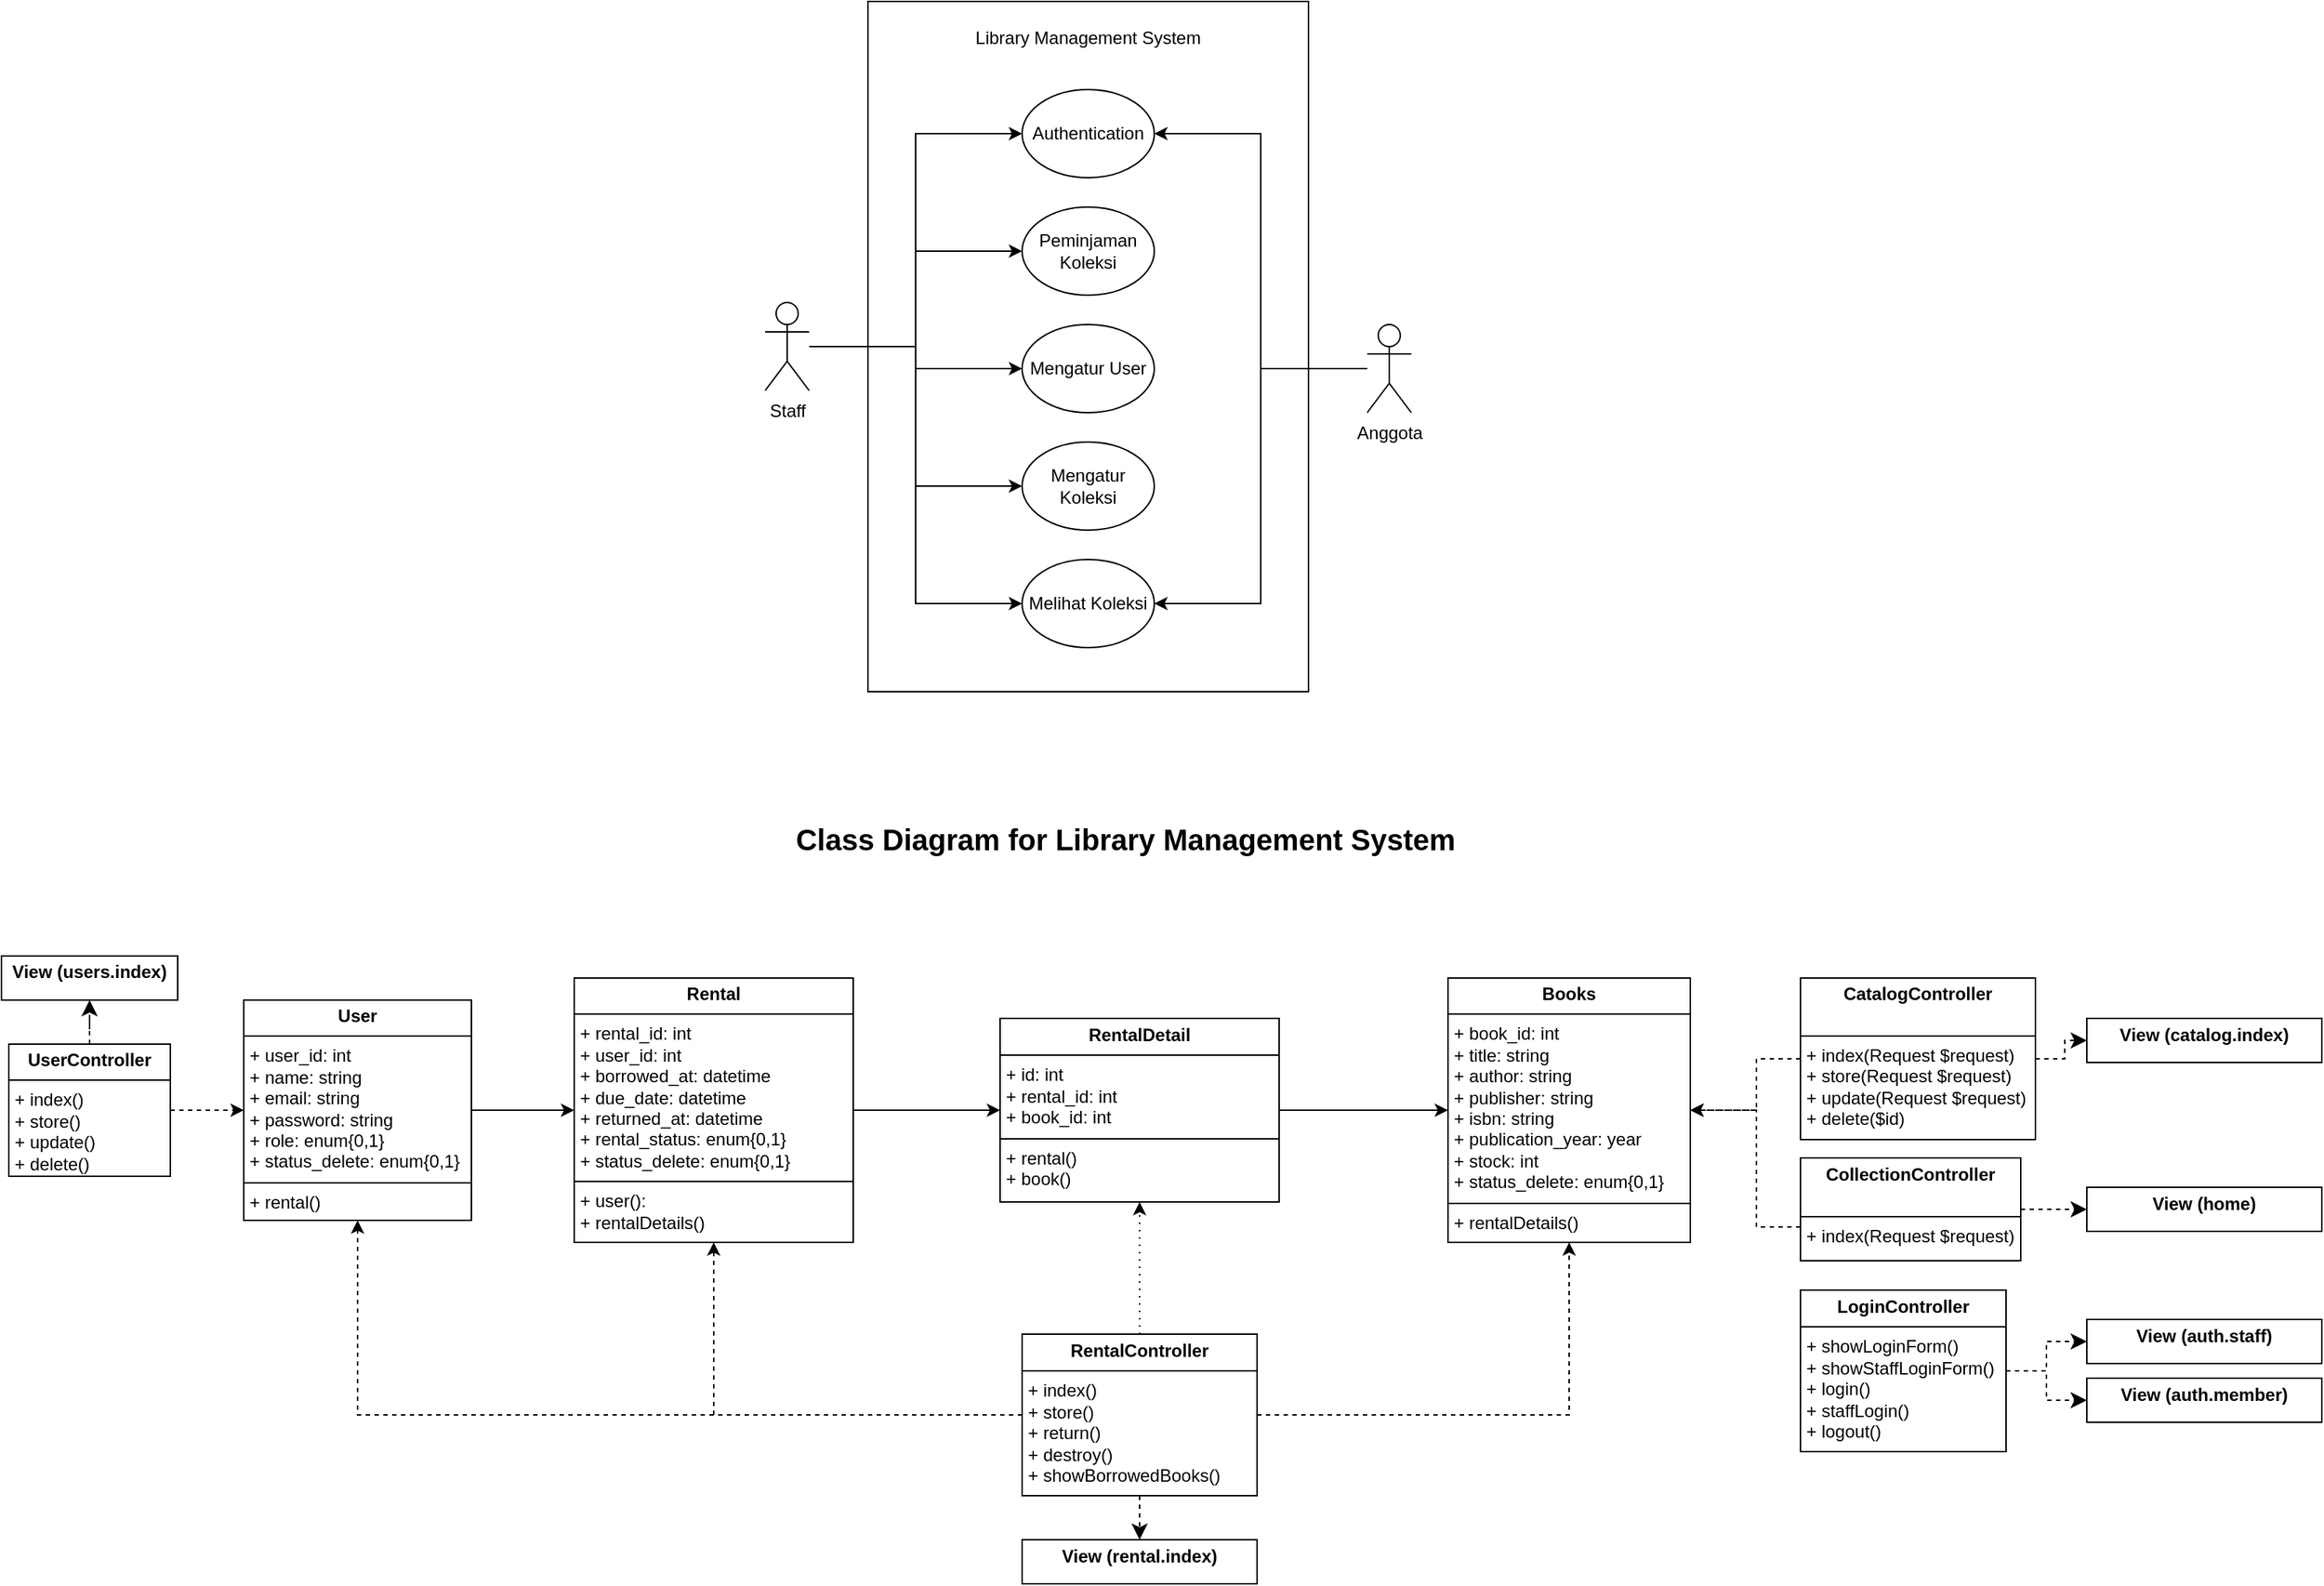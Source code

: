 <mxfile version="26.0.4">
  <diagram name="Page-1" id="l_CoM7hGgJSLQPx8R4O9">
    <mxGraphModel dx="3475" dy="1430" grid="1" gridSize="10" guides="1" tooltips="1" connect="1" arrows="1" fold="1" page="1" pageScale="1" pageWidth="850" pageHeight="1100" math="0" shadow="0">
      <root>
        <mxCell id="0" />
        <mxCell id="1" parent="0" />
        <mxCell id="wxU7T83UGNbscygeLBdA-10" value="" style="rounded=0;whiteSpace=wrap;html=1;strokeColor=default;" parent="1" vertex="1">
          <mxGeometry x="250" y="40" width="300" height="470" as="geometry" />
        </mxCell>
        <mxCell id="wxU7T83UGNbscygeLBdA-14" style="edgeStyle=orthogonalEdgeStyle;rounded=0;orthogonalLoop=1;jettySize=auto;html=1;entryX=0;entryY=0.5;entryDx=0;entryDy=0;" parent="1" source="wxU7T83UGNbscygeLBdA-1" target="wxU7T83UGNbscygeLBdA-12" edge="1">
          <mxGeometry relative="1" as="geometry" />
        </mxCell>
        <mxCell id="wxU7T83UGNbscygeLBdA-20" style="edgeStyle=orthogonalEdgeStyle;rounded=0;orthogonalLoop=1;jettySize=auto;html=1;entryX=0;entryY=0.5;entryDx=0;entryDy=0;" parent="1" source="wxU7T83UGNbscygeLBdA-1" target="wxU7T83UGNbscygeLBdA-15" edge="1">
          <mxGeometry relative="1" as="geometry" />
        </mxCell>
        <mxCell id="wxU7T83UGNbscygeLBdA-21" style="edgeStyle=orthogonalEdgeStyle;rounded=0;orthogonalLoop=1;jettySize=auto;html=1;entryX=0;entryY=0.5;entryDx=0;entryDy=0;" parent="1" source="wxU7T83UGNbscygeLBdA-1" target="wxU7T83UGNbscygeLBdA-16" edge="1">
          <mxGeometry relative="1" as="geometry" />
        </mxCell>
        <mxCell id="wxU7T83UGNbscygeLBdA-22" style="edgeStyle=orthogonalEdgeStyle;rounded=0;orthogonalLoop=1;jettySize=auto;html=1;entryX=0;entryY=0.5;entryDx=0;entryDy=0;" parent="1" source="wxU7T83UGNbscygeLBdA-1" target="wxU7T83UGNbscygeLBdA-17" edge="1">
          <mxGeometry relative="1" as="geometry" />
        </mxCell>
        <mxCell id="wxU7T83UGNbscygeLBdA-23" style="edgeStyle=orthogonalEdgeStyle;rounded=0;orthogonalLoop=1;jettySize=auto;html=1;entryX=0;entryY=0.5;entryDx=0;entryDy=0;" parent="1" source="wxU7T83UGNbscygeLBdA-1" target="wxU7T83UGNbscygeLBdA-18" edge="1">
          <mxGeometry relative="1" as="geometry" />
        </mxCell>
        <mxCell id="wxU7T83UGNbscygeLBdA-1" value="Staff" style="shape=umlActor;verticalLabelPosition=bottom;verticalAlign=top;html=1;" parent="1" vertex="1">
          <mxGeometry x="180" y="245" width="30" height="60" as="geometry" />
        </mxCell>
        <mxCell id="wxU7T83UGNbscygeLBdA-13" style="edgeStyle=orthogonalEdgeStyle;rounded=0;orthogonalLoop=1;jettySize=auto;html=1;entryX=1;entryY=0.5;entryDx=0;entryDy=0;" parent="1" source="wxU7T83UGNbscygeLBdA-2" target="wxU7T83UGNbscygeLBdA-12" edge="1">
          <mxGeometry relative="1" as="geometry" />
        </mxCell>
        <mxCell id="wxU7T83UGNbscygeLBdA-19" style="edgeStyle=orthogonalEdgeStyle;rounded=0;orthogonalLoop=1;jettySize=auto;html=1;entryX=1;entryY=0.5;entryDx=0;entryDy=0;" parent="1" source="wxU7T83UGNbscygeLBdA-2" target="wxU7T83UGNbscygeLBdA-18" edge="1">
          <mxGeometry relative="1" as="geometry" />
        </mxCell>
        <mxCell id="wxU7T83UGNbscygeLBdA-2" value="Anggota" style="shape=umlActor;verticalLabelPosition=bottom;verticalAlign=top;html=1;" parent="1" vertex="1">
          <mxGeometry x="590" y="260" width="30" height="60" as="geometry" />
        </mxCell>
        <mxCell id="wxU7T83UGNbscygeLBdA-11" value="Library Management System" style="text;html=1;align=center;verticalAlign=middle;whiteSpace=wrap;rounded=0;" parent="1" vertex="1">
          <mxGeometry x="320" y="50" width="160" height="30" as="geometry" />
        </mxCell>
        <mxCell id="wxU7T83UGNbscygeLBdA-12" value="Authentication" style="ellipse;whiteSpace=wrap;html=1;" parent="1" vertex="1">
          <mxGeometry x="355" y="100" width="90" height="60" as="geometry" />
        </mxCell>
        <mxCell id="wxU7T83UGNbscygeLBdA-15" value="Peminjaman Koleksi" style="ellipse;whiteSpace=wrap;html=1;" parent="1" vertex="1">
          <mxGeometry x="355" y="180" width="90" height="60" as="geometry" />
        </mxCell>
        <mxCell id="wxU7T83UGNbscygeLBdA-16" value="Mengatur User" style="ellipse;whiteSpace=wrap;html=1;" parent="1" vertex="1">
          <mxGeometry x="355" y="260" width="90" height="60" as="geometry" />
        </mxCell>
        <mxCell id="wxU7T83UGNbscygeLBdA-17" value="Mengatur Koleksi" style="ellipse;whiteSpace=wrap;html=1;" parent="1" vertex="1">
          <mxGeometry x="355" y="340" width="90" height="60" as="geometry" />
        </mxCell>
        <mxCell id="wxU7T83UGNbscygeLBdA-18" value="Melihat Koleksi" style="ellipse;whiteSpace=wrap;html=1;" parent="1" vertex="1">
          <mxGeometry x="355" y="420" width="90" height="60" as="geometry" />
        </mxCell>
        <mxCell id="xpCk8mh7xfF7zkPnrVmq-11" style="edgeStyle=orthogonalEdgeStyle;rounded=0;orthogonalLoop=1;jettySize=auto;html=1;entryX=0;entryY=0.5;entryDx=0;entryDy=0;" parent="1" source="wxU7T83UGNbscygeLBdA-24" target="wxU7T83UGNbscygeLBdA-29" edge="1">
          <mxGeometry relative="1" as="geometry" />
        </mxCell>
        <mxCell id="wxU7T83UGNbscygeLBdA-24" value="&lt;p style=&quot;margin:0px;margin-top:4px;text-align:center;&quot;&gt;&lt;b&gt;User&lt;/b&gt;&lt;/p&gt;&lt;hr size=&quot;1&quot; style=&quot;border-style:solid;&quot;&gt;&lt;p style=&quot;margin:0px;margin-left:4px;&quot;&gt;+ user_id: int&lt;/p&gt;&lt;p style=&quot;margin: 0px 0px 0px 4px;&quot;&gt;+ name: string&lt;/p&gt;&lt;p style=&quot;margin: 0px 0px 0px 4px;&quot;&gt;+ email: string&lt;/p&gt;&lt;p style=&quot;margin: 0px 0px 0px 4px;&quot;&gt;+ password: string&lt;/p&gt;&lt;p style=&quot;margin: 0px 0px 0px 4px;&quot;&gt;+ role: enum{0,1}&lt;/p&gt;&lt;p style=&quot;margin: 0px 0px 0px 4px;&quot;&gt;+ status_delete:&amp;nbsp;&lt;span style=&quot;background-color: initial;&quot;&gt;enum{0,1}&lt;/span&gt;&lt;span style=&quot;background-color: initial;&quot;&gt;&amp;nbsp;&lt;/span&gt;&lt;/p&gt;&lt;hr size=&quot;1&quot; style=&quot;border-style:solid;&quot;&gt;&lt;p style=&quot;margin:0px;margin-left:4px;&quot;&gt;+ rental()&lt;/p&gt;&lt;p style=&quot;margin: 0px 0px 0px 4px;&quot;&gt;&lt;br&gt;&lt;/p&gt;" style="verticalAlign=top;align=left;overflow=fill;html=1;whiteSpace=wrap;" parent="1" vertex="1">
          <mxGeometry x="-175" y="720" width="155" height="150" as="geometry" />
        </mxCell>
        <mxCell id="wxU7T83UGNbscygeLBdA-28" value="&lt;p style=&quot;margin:0px;margin-top:4px;text-align:center;&quot;&gt;&lt;b&gt;Books&lt;/b&gt;&lt;/p&gt;&lt;hr size=&quot;1&quot; style=&quot;border-style:solid;&quot;&gt;&lt;p style=&quot;margin:0px;margin-left:4px;&quot;&gt;+ book_id: int&lt;/p&gt;&lt;p style=&quot;margin: 0px 0px 0px 4px;&quot;&gt;+ title: string&lt;/p&gt;&lt;p style=&quot;margin: 0px 0px 0px 4px;&quot;&gt;+ author: string&lt;/p&gt;&lt;p style=&quot;margin: 0px 0px 0px 4px;&quot;&gt;+ publisher: string&lt;/p&gt;&lt;p style=&quot;margin: 0px 0px 0px 4px;&quot;&gt;+ isbn&lt;span style=&quot;background-color: initial;&quot;&gt;: string&lt;/span&gt;&lt;/p&gt;&lt;p style=&quot;margin: 0px 0px 0px 4px;&quot;&gt;+ publication_year&lt;span style=&quot;background-color: initial;&quot;&gt;: year&lt;/span&gt;&lt;span style=&quot;background-color: initial;&quot;&gt;&lt;br&gt;&lt;/span&gt;&lt;/p&gt;&lt;p style=&quot;margin: 0px 0px 0px 4px;&quot;&gt;+ stock&lt;span style=&quot;background-color: initial;&quot;&gt;: int&lt;/span&gt;&lt;span style=&quot;background-color: initial;&quot;&gt;&lt;br&gt;&lt;/span&gt;&lt;/p&gt;&lt;p style=&quot;margin: 0px 0px 0px 4px;&quot;&gt;+ status_delete:&amp;nbsp;&lt;span style=&quot;background-color: initial;&quot;&gt;enum{0,1}&lt;/span&gt;&lt;span style=&quot;background-color: initial;&quot;&gt;&amp;nbsp;&lt;/span&gt;&lt;/p&gt;&lt;hr size=&quot;1&quot; style=&quot;border-style:solid;&quot;&gt;&lt;p style=&quot;margin:0px;margin-left:4px;&quot;&gt;+ rentalDetails()&lt;/p&gt;&lt;p style=&quot;margin: 0px 0px 0px 4px;&quot;&gt;&lt;br&gt;&lt;/p&gt;" style="verticalAlign=top;align=left;overflow=fill;html=1;whiteSpace=wrap;" parent="1" vertex="1">
          <mxGeometry x="645" y="705" width="165" height="180" as="geometry" />
        </mxCell>
        <mxCell id="wxU7T83UGNbscygeLBdA-34" value="" style="edgeStyle=orthogonalEdgeStyle;rounded=0;orthogonalLoop=1;jettySize=auto;html=1;" parent="1" source="wxU7T83UGNbscygeLBdA-29" target="wxU7T83UGNbscygeLBdA-30" edge="1">
          <mxGeometry relative="1" as="geometry" />
        </mxCell>
        <mxCell id="wxU7T83UGNbscygeLBdA-29" value="&lt;p style=&quot;margin:0px;margin-top:4px;text-align:center;&quot;&gt;&lt;b&gt;Rental&lt;/b&gt;&lt;/p&gt;&lt;hr size=&quot;1&quot; style=&quot;border-style:solid;&quot;&gt;&lt;p style=&quot;margin:0px;margin-left:4px;&quot;&gt;+ rental_id: int&lt;/p&gt;&lt;p style=&quot;margin:0px;margin-left:4px;&quot;&gt;+ user_id: int&lt;br&gt;&lt;/p&gt;&lt;p style=&quot;margin: 0px 0px 0px 4px;&quot;&gt;+ borrowed_at: datetime&lt;/p&gt;&lt;p style=&quot;margin: 0px 0px 0px 4px;&quot;&gt;+ due_date: datetime&lt;br&gt;&lt;/p&gt;&lt;p style=&quot;margin: 0px 0px 0px 4px;&quot;&gt;+ returned_at: datetime&lt;/p&gt;&lt;p style=&quot;margin: 0px 0px 0px 4px;&quot;&gt;+ rental_status:&amp;nbsp;&lt;span style=&quot;background-color: initial;&quot;&gt;enum{0,1}&lt;/span&gt;&lt;span style=&quot;background-color: initial;&quot;&gt;&amp;nbsp;&lt;/span&gt;&lt;/p&gt;&lt;p style=&quot;margin: 0px 0px 0px 4px;&quot;&gt;+ status_delete:&amp;nbsp;&lt;span style=&quot;background-color: initial;&quot;&gt;enum{0,1}&lt;/span&gt;&lt;span style=&quot;background-color: initial;&quot;&gt;&amp;nbsp;&lt;/span&gt;&lt;/p&gt;&lt;hr size=&quot;1&quot; style=&quot;border-style:solid;&quot;&gt;&lt;p style=&quot;margin:0px;margin-left:4px;&quot;&gt;+&amp;nbsp;&lt;span style=&quot;background-color: initial;&quot;&gt;user():&lt;/span&gt;&lt;/p&gt;&lt;p style=&quot;margin:0px;margin-left:4px;&quot;&gt;&lt;span style=&quot;background-color: initial;&quot;&gt;+&amp;nbsp;&lt;/span&gt;&lt;span style=&quot;background-color: initial;&quot;&gt;rentalDetails()&lt;/span&gt;&lt;/p&gt;&lt;p style=&quot;margin: 0px 0px 0px 4px;&quot;&gt;&lt;br&gt;&lt;/p&gt;" style="verticalAlign=top;align=left;overflow=fill;html=1;whiteSpace=wrap;" parent="1" vertex="1">
          <mxGeometry x="50" y="705" width="190" height="180" as="geometry" />
        </mxCell>
        <mxCell id="xpCk8mh7xfF7zkPnrVmq-10" style="edgeStyle=orthogonalEdgeStyle;rounded=0;orthogonalLoop=1;jettySize=auto;html=1;entryX=0;entryY=0.5;entryDx=0;entryDy=0;" parent="1" source="wxU7T83UGNbscygeLBdA-30" target="wxU7T83UGNbscygeLBdA-28" edge="1">
          <mxGeometry relative="1" as="geometry" />
        </mxCell>
        <mxCell id="wxU7T83UGNbscygeLBdA-30" value="&lt;p style=&quot;margin:0px;margin-top:4px;text-align:center;&quot;&gt;&lt;b&gt;RentalDetail&lt;/b&gt;&lt;/p&gt;&lt;hr size=&quot;1&quot; style=&quot;border-style:solid;&quot;&gt;&lt;p style=&quot;margin:0px;margin-left:4px;&quot;&gt;+ id: int&lt;br&gt;&lt;/p&gt;&lt;p style=&quot;margin:0px;margin-left:4px;&quot;&gt;+ rental_id: int&lt;/p&gt;&lt;p style=&quot;margin:0px;margin-left:4px;&quot;&gt;+ book_id: int&lt;/p&gt;&lt;hr size=&quot;1&quot; style=&quot;border-style:solid;&quot;&gt;&lt;p style=&quot;margin:0px;margin-left:4px;&quot;&gt;+&amp;nbsp;&lt;span style=&quot;background-color: initial;&quot;&gt;rental()&lt;/span&gt;&lt;/p&gt;&lt;p style=&quot;margin:0px;margin-left:4px;&quot;&gt;&lt;span style=&quot;background-color: initial;&quot;&gt;+&amp;nbsp;&lt;/span&gt;&lt;span style=&quot;background-color: initial;&quot;&gt;book()&lt;br&gt;&lt;/span&gt;&lt;/p&gt;" style="verticalAlign=top;align=left;overflow=fill;html=1;whiteSpace=wrap;" parent="1" vertex="1">
          <mxGeometry x="340" y="732.5" width="190" height="125" as="geometry" />
        </mxCell>
        <mxCell id="wxU7T83UGNbscygeLBdA-41" value="&lt;font style=&quot;font-size: 20px;&quot;&gt;&lt;b style=&quot;&quot;&gt;Class Diagram for Library Management System&lt;/b&gt;&lt;/font&gt;" style="text;html=1;align=center;verticalAlign=middle;resizable=0;points=[];autosize=1;strokeColor=none;fillColor=none;" parent="1" vertex="1">
          <mxGeometry x="190" y="590" width="470" height="40" as="geometry" />
        </mxCell>
        <mxCell id="xpCk8mh7xfF7zkPnrVmq-2" style="edgeStyle=orthogonalEdgeStyle;rounded=0;orthogonalLoop=1;jettySize=auto;html=1;entryX=1;entryY=0.5;entryDx=0;entryDy=0;dashed=1;" parent="1" source="xpCk8mh7xfF7zkPnrVmq-1" target="wxU7T83UGNbscygeLBdA-28" edge="1">
          <mxGeometry relative="1" as="geometry">
            <Array as="points">
              <mxPoint x="855" y="759.5" />
              <mxPoint x="855" y="794.5" />
            </Array>
          </mxGeometry>
        </mxCell>
        <mxCell id="t4tC0ZFSfXFg3S01igQ0-13" style="edgeStyle=orthogonalEdgeStyle;rounded=0;orthogonalLoop=1;jettySize=auto;html=1;entryX=0;entryY=0.5;entryDx=0;entryDy=0;fontSize=12;startSize=8;endSize=8;dashed=1;" edge="1" parent="1" source="xpCk8mh7xfF7zkPnrVmq-1" target="t4tC0ZFSfXFg3S01igQ0-8">
          <mxGeometry relative="1" as="geometry" />
        </mxCell>
        <mxCell id="xpCk8mh7xfF7zkPnrVmq-1" value="&lt;p style=&quot;margin:0px;margin-top:4px;text-align:center;&quot;&gt;&lt;b&gt;CatalogController&lt;/b&gt;&lt;/p&gt;&lt;br&gt;&lt;hr size=&quot;1&quot; style=&quot;border-style:solid;&quot;&gt;&lt;p style=&quot;margin:0px;margin-left:4px;&quot;&gt;+ index(Request $request)&lt;/p&gt;&lt;p style=&quot;margin: 0px 0px 0px 4px;&quot;&gt;+ store(Request $request)&lt;/p&gt;&lt;p style=&quot;margin: 0px 0px 0px 4px;&quot;&gt;+ update(Request $request)&lt;/p&gt;&lt;p style=&quot;margin: 0px 0px 0px 4px;&quot;&gt;+ delete($id)&lt;/p&gt;&lt;p style=&quot;margin: 0px 0px 0px 4px;&quot;&gt;&lt;br&gt;&lt;/p&gt;&lt;p style=&quot;margin:0px;margin-left:4px;&quot;&gt;&lt;br&gt;&lt;/p&gt;&lt;p style=&quot;margin: 0px 0px 0px 4px;&quot;&gt;&lt;br&gt;&lt;/p&gt;" style="verticalAlign=top;align=left;overflow=fill;html=1;whiteSpace=wrap;" parent="1" vertex="1">
          <mxGeometry x="885" y="705" width="160" height="110" as="geometry" />
        </mxCell>
        <mxCell id="t4tC0ZFSfXFg3S01igQ0-14" style="edgeStyle=orthogonalEdgeStyle;rounded=0;orthogonalLoop=1;jettySize=auto;html=1;entryX=0;entryY=0.5;entryDx=0;entryDy=0;fontSize=12;startSize=8;endSize=8;dashed=1;" edge="1" parent="1" source="xpCk8mh7xfF7zkPnrVmq-4" target="t4tC0ZFSfXFg3S01igQ0-9">
          <mxGeometry relative="1" as="geometry" />
        </mxCell>
        <mxCell id="t4tC0ZFSfXFg3S01igQ0-15" style="edgeStyle=orthogonalEdgeStyle;rounded=0;orthogonalLoop=1;jettySize=auto;html=1;entryX=0;entryY=0.5;entryDx=0;entryDy=0;fontSize=12;startSize=8;endSize=8;dashed=1;" edge="1" parent="1" source="xpCk8mh7xfF7zkPnrVmq-4" target="t4tC0ZFSfXFg3S01igQ0-10">
          <mxGeometry relative="1" as="geometry" />
        </mxCell>
        <mxCell id="xpCk8mh7xfF7zkPnrVmq-4" value="&lt;p style=&quot;margin:0px;margin-top:4px;text-align:center;&quot;&gt;&lt;b&gt;LoginController&lt;/b&gt;&lt;/p&gt;&lt;hr size=&quot;1&quot; style=&quot;border-style:solid;&quot;&gt;&lt;p style=&quot;margin:0px;margin-left:4px;&quot;&gt;+ showLoginForm()&lt;/p&gt;&lt;p style=&quot;margin:0px;margin-left:4px;&quot;&gt;+ showStaffLoginForm()&lt;br&gt;&lt;/p&gt;&lt;p style=&quot;margin:0px;margin-left:4px;&quot;&gt;+ login()&lt;br&gt;&lt;/p&gt;&lt;p style=&quot;margin:0px;margin-left:4px;&quot;&gt;+ staffLogin()&lt;br&gt;&lt;/p&gt;&lt;p style=&quot;margin:0px;margin-left:4px;&quot;&gt;+ logout()&lt;br&gt;&lt;/p&gt;&lt;p style=&quot;margin: 0px 0px 0px 4px;&quot;&gt;&lt;br&gt;&lt;/p&gt;&lt;p style=&quot;margin:0px;margin-left:4px;&quot;&gt;&lt;br&gt;&lt;/p&gt;&lt;p style=&quot;margin: 0px 0px 0px 4px;&quot;&gt;&lt;br&gt;&lt;/p&gt;" style="verticalAlign=top;align=left;overflow=fill;html=1;whiteSpace=wrap;" parent="1" vertex="1">
          <mxGeometry x="885" y="917.5" width="140" height="110" as="geometry" />
        </mxCell>
        <mxCell id="xpCk8mh7xfF7zkPnrVmq-7" style="edgeStyle=orthogonalEdgeStyle;rounded=0;orthogonalLoop=1;jettySize=auto;html=1;entryX=1;entryY=0.5;entryDx=0;entryDy=0;dashed=1;" parent="1" source="xpCk8mh7xfF7zkPnrVmq-6" target="wxU7T83UGNbscygeLBdA-28" edge="1">
          <mxGeometry relative="1" as="geometry">
            <Array as="points">
              <mxPoint x="855" y="874.5" />
              <mxPoint x="855" y="794.5" />
            </Array>
          </mxGeometry>
        </mxCell>
        <mxCell id="t4tC0ZFSfXFg3S01igQ0-12" style="edgeStyle=orthogonalEdgeStyle;rounded=0;orthogonalLoop=1;jettySize=auto;html=1;entryX=0;entryY=0.5;entryDx=0;entryDy=0;fontSize=12;startSize=8;endSize=8;dashed=1;" edge="1" parent="1" source="xpCk8mh7xfF7zkPnrVmq-6" target="t4tC0ZFSfXFg3S01igQ0-7">
          <mxGeometry relative="1" as="geometry" />
        </mxCell>
        <mxCell id="xpCk8mh7xfF7zkPnrVmq-6" value="&lt;p style=&quot;margin:0px;margin-top:4px;text-align:center;&quot;&gt;&lt;b&gt;CollectionController&lt;/b&gt;&lt;/p&gt;&lt;br&gt;&lt;hr size=&quot;1&quot; style=&quot;border-style:solid;&quot;&gt;&lt;p style=&quot;margin:0px;margin-left:4px;&quot;&gt;+ index(Request $request)&lt;/p&gt;&lt;p style=&quot;margin: 0px 0px 0px 4px;&quot;&gt;&lt;br&gt;&lt;/p&gt;&lt;p style=&quot;margin:0px;margin-left:4px;&quot;&gt;&lt;br&gt;&lt;/p&gt;&lt;p style=&quot;margin: 0px 0px 0px 4px;&quot;&gt;&lt;br&gt;&lt;/p&gt;" style="verticalAlign=top;align=left;overflow=fill;html=1;whiteSpace=wrap;" parent="1" vertex="1">
          <mxGeometry x="885" y="827.5" width="150" height="70" as="geometry" />
        </mxCell>
        <mxCell id="xpCk8mh7xfF7zkPnrVmq-12" style="edgeStyle=orthogonalEdgeStyle;rounded=0;orthogonalLoop=1;jettySize=auto;html=1;entryX=0;entryY=0.5;entryDx=0;entryDy=0;dashed=1;" parent="1" source="xpCk8mh7xfF7zkPnrVmq-8" target="wxU7T83UGNbscygeLBdA-24" edge="1">
          <mxGeometry relative="1" as="geometry" />
        </mxCell>
        <mxCell id="t4tC0ZFSfXFg3S01igQ0-17" style="edgeStyle=orthogonalEdgeStyle;rounded=0;orthogonalLoop=1;jettySize=auto;html=1;entryX=0.5;entryY=1;entryDx=0;entryDy=0;fontSize=12;startSize=8;endSize=8;dashed=1;" edge="1" parent="1" source="xpCk8mh7xfF7zkPnrVmq-8" target="t4tC0ZFSfXFg3S01igQ0-16">
          <mxGeometry relative="1" as="geometry" />
        </mxCell>
        <mxCell id="xpCk8mh7xfF7zkPnrVmq-8" value="&lt;p style=&quot;margin:0px;margin-top:4px;text-align:center;&quot;&gt;&lt;b&gt;UserController&lt;/b&gt;&lt;/p&gt;&lt;hr size=&quot;1&quot; style=&quot;border-style:solid;&quot;&gt;&lt;p style=&quot;margin:0px;margin-left:4px;&quot;&gt;+ index()&lt;/p&gt;&lt;p style=&quot;margin:0px;margin-left:4px;&quot;&gt;+ store()&lt;br&gt;&lt;/p&gt;&lt;p style=&quot;margin:0px;margin-left:4px;&quot;&gt;+ update()&lt;br&gt;&lt;/p&gt;&lt;p style=&quot;margin:0px;margin-left:4px;&quot;&gt;+ delete()&lt;br&gt;&lt;/p&gt;&lt;p style=&quot;margin:0px;margin-left:4px;&quot;&gt;&lt;br&gt;&lt;/p&gt;&lt;p style=&quot;margin:0px;margin-left:4px;&quot;&gt;&lt;br&gt;&lt;/p&gt;&lt;p style=&quot;margin: 0px 0px 0px 4px;&quot;&gt;&lt;br&gt;&lt;/p&gt;" style="verticalAlign=top;align=left;overflow=fill;html=1;whiteSpace=wrap;" parent="1" vertex="1">
          <mxGeometry x="-335" y="750" width="110" height="90" as="geometry" />
        </mxCell>
        <mxCell id="xpCk8mh7xfF7zkPnrVmq-14" style="edgeStyle=orthogonalEdgeStyle;rounded=0;orthogonalLoop=1;jettySize=auto;html=1;entryX=0.5;entryY=1;entryDx=0;entryDy=0;strokeColor=default;jumpStyle=none;dashed=1;" parent="1" source="xpCk8mh7xfF7zkPnrVmq-13" target="wxU7T83UGNbscygeLBdA-24" edge="1">
          <mxGeometry relative="1" as="geometry" />
        </mxCell>
        <mxCell id="xpCk8mh7xfF7zkPnrVmq-15" style="edgeStyle=orthogonalEdgeStyle;rounded=0;orthogonalLoop=1;jettySize=auto;html=1;entryX=0.5;entryY=1;entryDx=0;entryDy=0;dashed=1;" parent="1" source="xpCk8mh7xfF7zkPnrVmq-13" target="wxU7T83UGNbscygeLBdA-29" edge="1">
          <mxGeometry relative="1" as="geometry" />
        </mxCell>
        <mxCell id="xpCk8mh7xfF7zkPnrVmq-16" style="edgeStyle=orthogonalEdgeStyle;rounded=0;orthogonalLoop=1;jettySize=auto;html=1;entryX=0.5;entryY=1;entryDx=0;entryDy=0;dashed=1;" parent="1" source="xpCk8mh7xfF7zkPnrVmq-13" target="wxU7T83UGNbscygeLBdA-28" edge="1">
          <mxGeometry relative="1" as="geometry" />
        </mxCell>
        <mxCell id="xpCk8mh7xfF7zkPnrVmq-19" value="" style="edgeStyle=orthogonalEdgeStyle;rounded=0;orthogonalLoop=1;jettySize=auto;html=1;dashed=1;dashPattern=1 4;exitX=0.5;exitY=0;exitDx=0;exitDy=0;entryX=0.5;entryY=1;entryDx=0;entryDy=0;" parent="1" source="xpCk8mh7xfF7zkPnrVmq-13" target="wxU7T83UGNbscygeLBdA-30" edge="1">
          <mxGeometry relative="1" as="geometry">
            <mxPoint x="395" y="897.5" as="targetPoint" />
            <Array as="points">
              <mxPoint x="435" y="887.5" />
              <mxPoint x="435" y="887.5" />
            </Array>
          </mxGeometry>
        </mxCell>
        <mxCell id="t4tC0ZFSfXFg3S01igQ0-6" style="edgeStyle=none;curved=1;rounded=0;orthogonalLoop=1;jettySize=auto;html=1;entryX=0.5;entryY=0;entryDx=0;entryDy=0;fontSize=12;startSize=8;endSize=8;dashed=1;" edge="1" parent="1" source="xpCk8mh7xfF7zkPnrVmq-13" target="t4tC0ZFSfXFg3S01igQ0-5">
          <mxGeometry relative="1" as="geometry" />
        </mxCell>
        <mxCell id="xpCk8mh7xfF7zkPnrVmq-13" value="&lt;p style=&quot;margin:0px;margin-top:4px;text-align:center;&quot;&gt;&lt;b&gt;RentalController&lt;/b&gt;&lt;/p&gt;&lt;hr size=&quot;1&quot; style=&quot;border-style:solid;&quot;&gt;&lt;p style=&quot;margin:0px;margin-left:4px;&quot;&gt;+ index()&lt;/p&gt;&lt;p style=&quot;margin:0px;margin-left:4px;&quot;&gt;+ store()&lt;br&gt;&lt;/p&gt;&lt;p style=&quot;margin:0px;margin-left:4px;&quot;&gt;+ return()&lt;br&gt;&lt;/p&gt;&lt;p style=&quot;margin:0px;margin-left:4px;&quot;&gt;+ destroy()&lt;br&gt;&lt;/p&gt;&lt;p style=&quot;margin:0px;margin-left:4px;&quot;&gt;+ showBorrowedBooks()&lt;br&gt;&lt;/p&gt;&lt;p style=&quot;margin: 0px 0px 0px 4px;&quot;&gt;&lt;br&gt;&lt;/p&gt;&lt;p style=&quot;margin:0px;margin-left:4px;&quot;&gt;&lt;br&gt;&lt;/p&gt;&lt;p style=&quot;margin: 0px 0px 0px 4px;&quot;&gt;&lt;br&gt;&lt;/p&gt;" style="verticalAlign=top;align=left;overflow=fill;html=1;whiteSpace=wrap;" parent="1" vertex="1">
          <mxGeometry x="355" y="947.5" width="160" height="110" as="geometry" />
        </mxCell>
        <mxCell id="t4tC0ZFSfXFg3S01igQ0-5" value="&lt;p style=&quot;margin:0px;margin-top:4px;text-align:center;&quot;&gt;&lt;b&gt;View (rental.index)&lt;/b&gt;&lt;/p&gt;" style="verticalAlign=top;align=left;overflow=fill;html=1;whiteSpace=wrap;" vertex="1" parent="1">
          <mxGeometry x="355" y="1087.5" width="160" height="30" as="geometry" />
        </mxCell>
        <mxCell id="t4tC0ZFSfXFg3S01igQ0-7" value="&lt;p style=&quot;margin:0px;margin-top:4px;text-align:center;&quot;&gt;&lt;b&gt;View (home)&lt;/b&gt;&lt;/p&gt;" style="verticalAlign=top;align=left;overflow=fill;html=1;whiteSpace=wrap;" vertex="1" parent="1">
          <mxGeometry x="1080" y="847.5" width="160" height="30" as="geometry" />
        </mxCell>
        <mxCell id="t4tC0ZFSfXFg3S01igQ0-8" value="&lt;p style=&quot;margin:0px;margin-top:4px;text-align:center;&quot;&gt;&lt;b&gt;View (catalog.index)&lt;/b&gt;&lt;/p&gt;" style="verticalAlign=top;align=left;overflow=fill;html=1;whiteSpace=wrap;" vertex="1" parent="1">
          <mxGeometry x="1080" y="732.5" width="160" height="30" as="geometry" />
        </mxCell>
        <mxCell id="t4tC0ZFSfXFg3S01igQ0-9" value="&lt;p style=&quot;margin:0px;margin-top:4px;text-align:center;&quot;&gt;&lt;b&gt;View (auth.staff)&lt;/b&gt;&lt;/p&gt;" style="verticalAlign=top;align=left;overflow=fill;html=1;whiteSpace=wrap;" vertex="1" parent="1">
          <mxGeometry x="1080" y="937.5" width="160" height="30" as="geometry" />
        </mxCell>
        <mxCell id="t4tC0ZFSfXFg3S01igQ0-10" value="&lt;p style=&quot;margin:0px;margin-top:4px;text-align:center;&quot;&gt;&lt;b&gt;View (auth.member)&lt;/b&gt;&lt;/p&gt;" style="verticalAlign=top;align=left;overflow=fill;html=1;whiteSpace=wrap;" vertex="1" parent="1">
          <mxGeometry x="1080" y="977.5" width="160" height="30" as="geometry" />
        </mxCell>
        <mxCell id="t4tC0ZFSfXFg3S01igQ0-16" value="&lt;p style=&quot;margin:0px;margin-top:4px;text-align:center;&quot;&gt;&lt;b&gt;View (users.index)&lt;/b&gt;&lt;/p&gt;" style="verticalAlign=top;align=left;overflow=fill;html=1;whiteSpace=wrap;" vertex="1" parent="1">
          <mxGeometry x="-340" y="690" width="120" height="30" as="geometry" />
        </mxCell>
      </root>
    </mxGraphModel>
  </diagram>
</mxfile>
